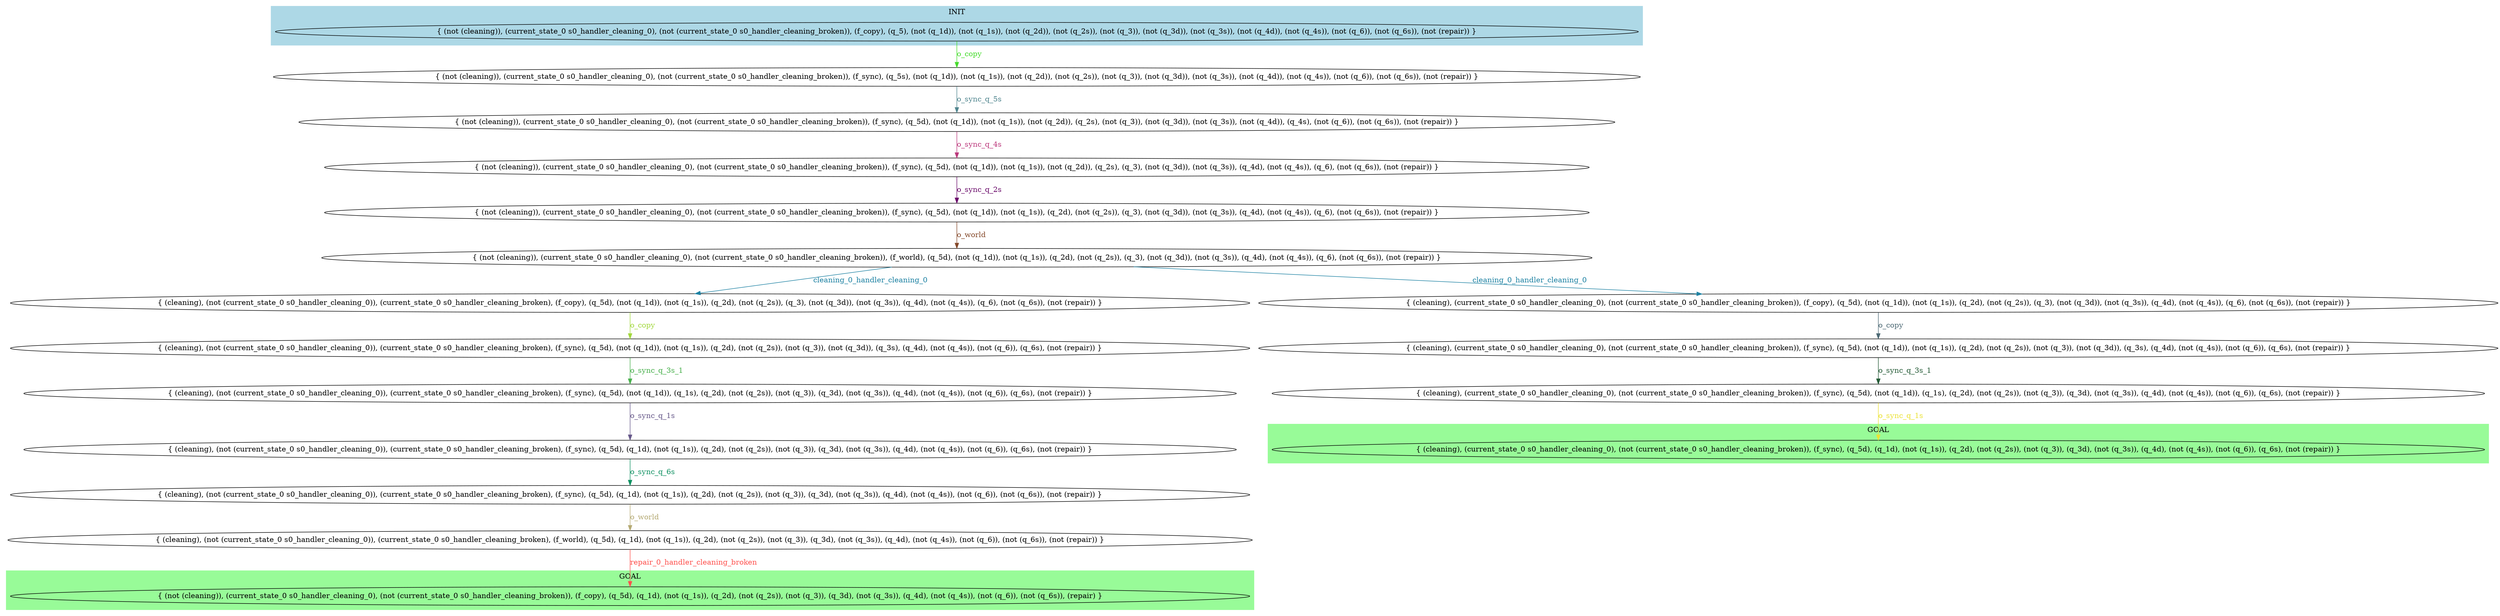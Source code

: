 digraph G {
0 [label="{ (not (cleaning)), (current_state_0 s0_handler_cleaning_0), (not (current_state_0 s0_handler_cleaning_broken)), (f_copy), (q_5), (not (q_1d)), (not (q_1s)), (not (q_2d)), (not (q_2s)), (not (q_3)), (not (q_3d)), (not (q_3s)), (not (q_4d)), (not (q_4s)), (not (q_6)), (not (q_6s)), (not (repair)) }"];
1 [label="{ (not (cleaning)), (current_state_0 s0_handler_cleaning_0), (not (current_state_0 s0_handler_cleaning_broken)), (f_sync), (q_5s), (not (q_1d)), (not (q_1s)), (not (q_2d)), (not (q_2s)), (not (q_3)), (not (q_3d)), (not (q_3s)), (not (q_4d)), (not (q_4s)), (not (q_6)), (not (q_6s)), (not (repair)) }"];
2 [label="{ (not (cleaning)), (current_state_0 s0_handler_cleaning_0), (not (current_state_0 s0_handler_cleaning_broken)), (f_sync), (q_5d), (not (q_1d)), (not (q_1s)), (not (q_2d)), (q_2s), (not (q_3)), (not (q_3d)), (not (q_3s)), (not (q_4d)), (q_4s), (not (q_6)), (not (q_6s)), (not (repair)) }"];
3 [label="{ (not (cleaning)), (current_state_0 s0_handler_cleaning_0), (not (current_state_0 s0_handler_cleaning_broken)), (f_sync), (q_5d), (not (q_1d)), (not (q_1s)), (not (q_2d)), (q_2s), (q_3), (not (q_3d)), (not (q_3s)), (q_4d), (not (q_4s)), (q_6), (not (q_6s)), (not (repair)) }"];
4 [label="{ (not (cleaning)), (current_state_0 s0_handler_cleaning_0), (not (current_state_0 s0_handler_cleaning_broken)), (f_sync), (q_5d), (not (q_1d)), (not (q_1s)), (q_2d), (not (q_2s)), (q_3), (not (q_3d)), (not (q_3s)), (q_4d), (not (q_4s)), (q_6), (not (q_6s)), (not (repair)) }"];
5 [label="{ (not (cleaning)), (current_state_0 s0_handler_cleaning_0), (not (current_state_0 s0_handler_cleaning_broken)), (f_world), (q_5d), (not (q_1d)), (not (q_1s)), (q_2d), (not (q_2s)), (q_3), (not (q_3d)), (not (q_3s)), (q_4d), (not (q_4s)), (q_6), (not (q_6s)), (not (repair)) }"];
6 [label="{ (cleaning), (not (current_state_0 s0_handler_cleaning_0)), (current_state_0 s0_handler_cleaning_broken), (f_copy), (q_5d), (not (q_1d)), (not (q_1s)), (q_2d), (not (q_2s)), (q_3), (not (q_3d)), (not (q_3s)), (q_4d), (not (q_4s)), (q_6), (not (q_6s)), (not (repair)) }"];
7 [label="{ (cleaning), (current_state_0 s0_handler_cleaning_0), (not (current_state_0 s0_handler_cleaning_broken)), (f_copy), (q_5d), (not (q_1d)), (not (q_1s)), (q_2d), (not (q_2s)), (q_3), (not (q_3d)), (not (q_3s)), (q_4d), (not (q_4s)), (q_6), (not (q_6s)), (not (repair)) }"];
8 [label="{ (cleaning), (not (current_state_0 s0_handler_cleaning_0)), (current_state_0 s0_handler_cleaning_broken), (f_sync), (q_5d), (not (q_1d)), (not (q_1s)), (q_2d), (not (q_2s)), (not (q_3)), (not (q_3d)), (q_3s), (q_4d), (not (q_4s)), (not (q_6)), (q_6s), (not (repair)) }"];
9 [label="{ (cleaning), (current_state_0 s0_handler_cleaning_0), (not (current_state_0 s0_handler_cleaning_broken)), (f_sync), (q_5d), (not (q_1d)), (not (q_1s)), (q_2d), (not (q_2s)), (not (q_3)), (not (q_3d)), (q_3s), (q_4d), (not (q_4s)), (not (q_6)), (q_6s), (not (repair)) }"];
10 [label="{ (cleaning), (not (current_state_0 s0_handler_cleaning_0)), (current_state_0 s0_handler_cleaning_broken), (f_sync), (q_5d), (not (q_1d)), (q_1s), (q_2d), (not (q_2s)), (not (q_3)), (q_3d), (not (q_3s)), (q_4d), (not (q_4s)), (not (q_6)), (q_6s), (not (repair)) }"];
11 [label="{ (cleaning), (current_state_0 s0_handler_cleaning_0), (not (current_state_0 s0_handler_cleaning_broken)), (f_sync), (q_5d), (not (q_1d)), (q_1s), (q_2d), (not (q_2s)), (not (q_3)), (q_3d), (not (q_3s)), (q_4d), (not (q_4s)), (not (q_6)), (q_6s), (not (repair)) }"];
12 [label="{ (cleaning), (not (current_state_0 s0_handler_cleaning_0)), (current_state_0 s0_handler_cleaning_broken), (f_sync), (q_5d), (q_1d), (not (q_1s)), (q_2d), (not (q_2s)), (not (q_3)), (q_3d), (not (q_3s)), (q_4d), (not (q_4s)), (not (q_6)), (q_6s), (not (repair)) }"];
13 [label="{ (cleaning), (current_state_0 s0_handler_cleaning_0), (not (current_state_0 s0_handler_cleaning_broken)), (f_sync), (q_5d), (q_1d), (not (q_1s)), (q_2d), (not (q_2s)), (not (q_3)), (q_3d), (not (q_3s)), (q_4d), (not (q_4s)), (not (q_6)), (q_6s), (not (repair)) }"];
14 [label="{ (cleaning), (not (current_state_0 s0_handler_cleaning_0)), (current_state_0 s0_handler_cleaning_broken), (f_sync), (q_5d), (q_1d), (not (q_1s)), (q_2d), (not (q_2s)), (not (q_3)), (q_3d), (not (q_3s)), (q_4d), (not (q_4s)), (not (q_6)), (not (q_6s)), (not (repair)) }"];
15 [label="{ (cleaning), (not (current_state_0 s0_handler_cleaning_0)), (current_state_0 s0_handler_cleaning_broken), (f_world), (q_5d), (q_1d), (not (q_1s)), (q_2d), (not (q_2s)), (not (q_3)), (q_3d), (not (q_3s)), (q_4d), (not (q_4s)), (not (q_6)), (not (q_6s)), (not (repair)) }"];
16 [label="{ (not (cleaning)), (current_state_0 s0_handler_cleaning_0), (not (current_state_0 s0_handler_cleaning_broken)), (f_copy), (q_5d), (q_1d), (not (q_1s)), (q_2d), (not (q_2s)), (not (q_3)), (q_3d), (not (q_3s)), (q_4d), (not (q_4s)), (not (q_6)), (not (q_6s)), (repair) }"];
0 -> 1 [label="o_copy", color="#47DC2E", fontcolor="#47DC2E"];
1 -> 2 [label="o_sync_q_5s", color="#51868F", fontcolor="#51868F"];
2 -> 3 [label="o_sync_q_4s", color="#BC3A7D", fontcolor="#BC3A7D"];
3 -> 4 [label="o_sync_q_2s", color="#6B0C6B", fontcolor="#6B0C6B"];
4 -> 5 [label="o_world", color="#85492A", fontcolor="#85492A"];
5 -> 6 [label="cleaning_0_handler_cleaning_0", color="#1E82A3", fontcolor="#1E82A3"];
5 -> 7 [label="cleaning_0_handler_cleaning_0", color="#1E82A3", fontcolor="#1E82A3"];
6 -> 8 [label="o_copy", color="#A2D83D", fontcolor="#A2D83D"];
7 -> 9 [label="o_copy", color="#4E6A75", fontcolor="#4E6A75"];
8 -> 10 [label="o_sync_q_3s_1", color="#49B04D", fontcolor="#49B04D"];
9 -> 11 [label="o_sync_q_3s_1", color="#255B37", fontcolor="#255B37"];
10 -> 12 [label="o_sync_q_1s", color="#67598A", fontcolor="#67598A"];
11 -> 13 [label="o_sync_q_1s", color="#EBE235", fontcolor="#EBE235"];
12 -> 14 [label="o_sync_q_6s", color="#119263", fontcolor="#119263"];
14 -> 15 [label="o_world", color="#B5AA74", fontcolor="#B5AA74"];
15 -> 16 [label="repair_0_handler_cleaning_broken", color="#FE524E", fontcolor="#FE524E"];
subgraph cluster_goal_13 {
style=filled;
color=palegreen;
13;
label="GOAL";
}
subgraph cluster_goal_16 {
style=filled;
color=palegreen;
16;
label="GOAL";
}
subgraph cluster_init {
style=filled;
color=lightblue;
0;
label="INIT";
}
}
